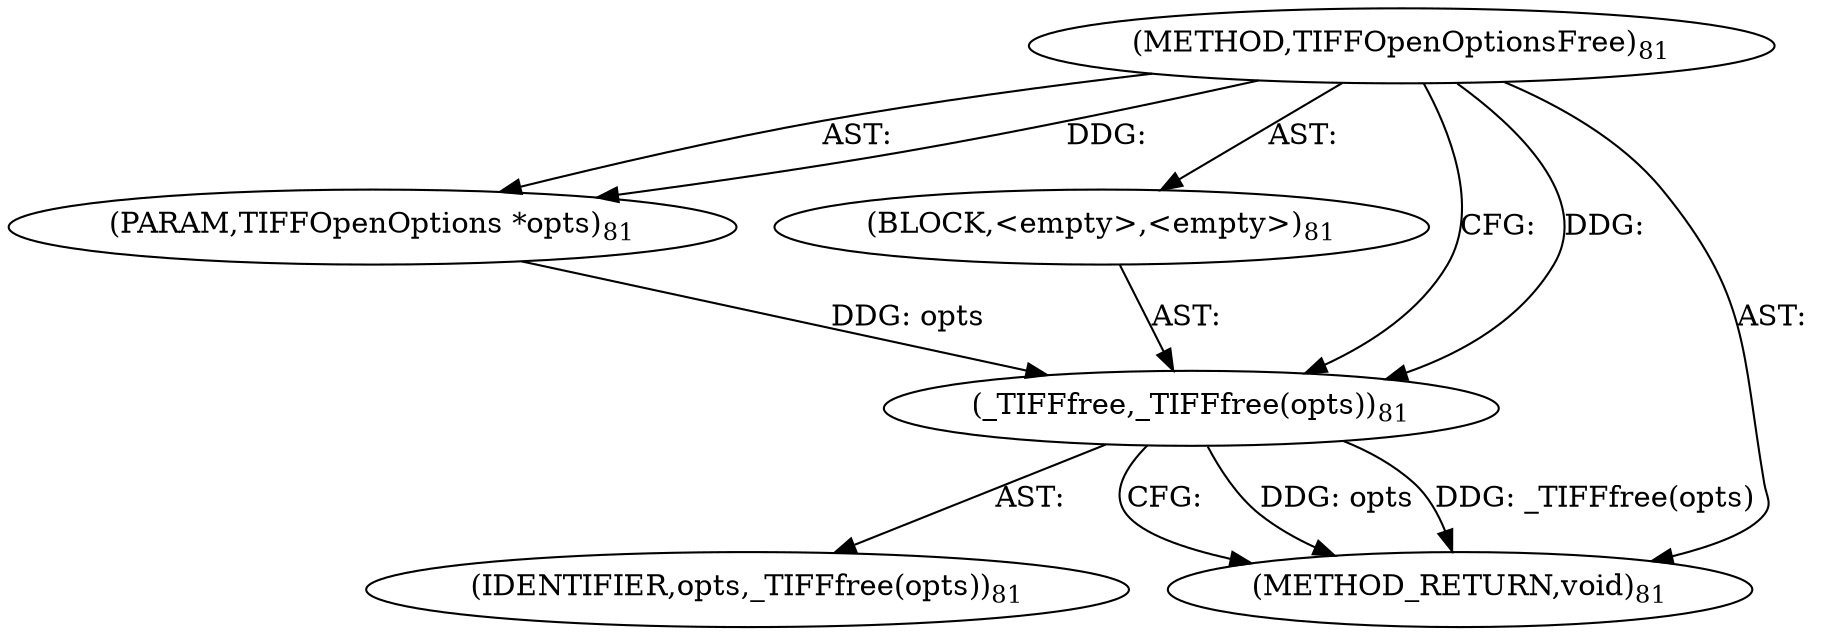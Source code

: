 digraph "TIFFOpenOptionsFree" {  
"120" [label = <(METHOD,TIFFOpenOptionsFree)<SUB>81</SUB>> ]
"121" [label = <(PARAM,TIFFOpenOptions *opts)<SUB>81</SUB>> ]
"122" [label = <(BLOCK,&lt;empty&gt;,&lt;empty&gt;)<SUB>81</SUB>> ]
"123" [label = <(_TIFFfree,_TIFFfree(opts))<SUB>81</SUB>> ]
"124" [label = <(IDENTIFIER,opts,_TIFFfree(opts))<SUB>81</SUB>> ]
"125" [label = <(METHOD_RETURN,void)<SUB>81</SUB>> ]
  "120" -> "121"  [ label = "AST: "] 
  "120" -> "122"  [ label = "AST: "] 
  "120" -> "125"  [ label = "AST: "] 
  "122" -> "123"  [ label = "AST: "] 
  "123" -> "124"  [ label = "AST: "] 
  "123" -> "125"  [ label = "CFG: "] 
  "120" -> "123"  [ label = "CFG: "] 
  "123" -> "125"  [ label = "DDG: opts"] 
  "123" -> "125"  [ label = "DDG: _TIFFfree(opts)"] 
  "120" -> "121"  [ label = "DDG: "] 
  "121" -> "123"  [ label = "DDG: opts"] 
  "120" -> "123"  [ label = "DDG: "] 
}

